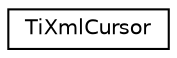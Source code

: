 digraph "Graphical Class Hierarchy"
{
  edge [fontname="Helvetica",fontsize="10",labelfontname="Helvetica",labelfontsize="10"];
  node [fontname="Helvetica",fontsize="10",shape=record];
  rankdir="LR";
  Node1 [label="TiXmlCursor",height=0.2,width=0.4,color="black", fillcolor="white", style="filled",URL="$struct_ti_xml_cursor.html",tooltip="Part of the tinyxml library. "];
}
